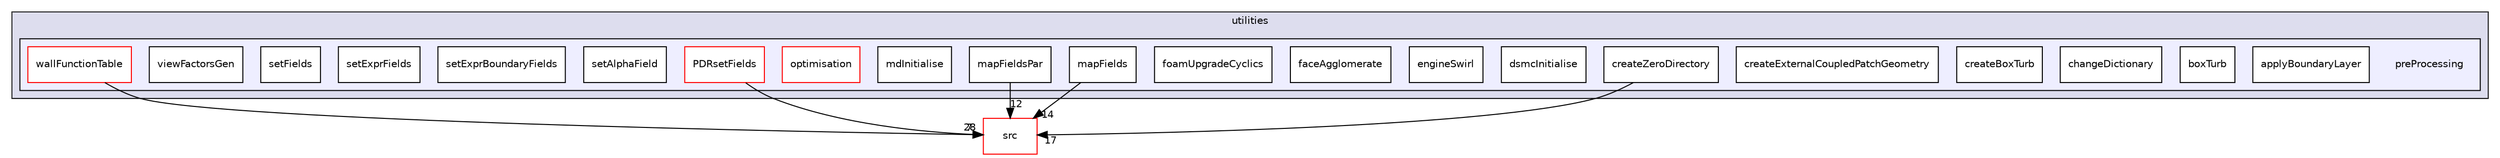 digraph "applications/utilities/preProcessing" {
  bgcolor=transparent;
  compound=true
  node [ fontsize="10", fontname="Helvetica"];
  edge [ labelfontsize="10", labelfontname="Helvetica"];
  subgraph clusterdir_a740ba71acc8f57051af57c325cf1aa6 {
    graph [ bgcolor="#ddddee", pencolor="black", label="utilities" fontname="Helvetica", fontsize="10", URL="dir_a740ba71acc8f57051af57c325cf1aa6.html"]
  subgraph clusterdir_2cb9088fcfa5d85f3ea0b5a37d6be287 {
    graph [ bgcolor="#eeeeff", pencolor="black", label="" URL="dir_2cb9088fcfa5d85f3ea0b5a37d6be287.html"];
    dir_2cb9088fcfa5d85f3ea0b5a37d6be287 [shape=plaintext label="preProcessing"];
    dir_7140ce77d58c8df42cb3016e38c7312a [shape=box label="applyBoundaryLayer" color="black" fillcolor="white" style="filled" URL="dir_7140ce77d58c8df42cb3016e38c7312a.html"];
    dir_e63be396e33f4fbe80cf953628dc8086 [shape=box label="boxTurb" color="black" fillcolor="white" style="filled" URL="dir_e63be396e33f4fbe80cf953628dc8086.html"];
    dir_310104130f5f27b77dba0d6636b230e4 [shape=box label="changeDictionary" color="black" fillcolor="white" style="filled" URL="dir_310104130f5f27b77dba0d6636b230e4.html"];
    dir_92515add03015028a9c7491828f534f7 [shape=box label="createBoxTurb" color="black" fillcolor="white" style="filled" URL="dir_92515add03015028a9c7491828f534f7.html"];
    dir_a5dcb1ffeab3d97395a3f875d8f257db [shape=box label="createExternalCoupledPatchGeometry" color="black" fillcolor="white" style="filled" URL="dir_a5dcb1ffeab3d97395a3f875d8f257db.html"];
    dir_4016818d012746744bce215fa5cb2f67 [shape=box label="createZeroDirectory" color="black" fillcolor="white" style="filled" URL="dir_4016818d012746744bce215fa5cb2f67.html"];
    dir_c158c268b59c4e5aa7fcc687e78d11c5 [shape=box label="dsmcInitialise" color="black" fillcolor="white" style="filled" URL="dir_c158c268b59c4e5aa7fcc687e78d11c5.html"];
    dir_13172ea0d4d26378874af07e1692ae3d [shape=box label="engineSwirl" color="black" fillcolor="white" style="filled" URL="dir_13172ea0d4d26378874af07e1692ae3d.html"];
    dir_612ab37c2e0d8163bc69721ec021af34 [shape=box label="faceAgglomerate" color="black" fillcolor="white" style="filled" URL="dir_612ab37c2e0d8163bc69721ec021af34.html"];
    dir_8478ec309155dfd90413f6dbcc5213e3 [shape=box label="foamUpgradeCyclics" color="black" fillcolor="white" style="filled" URL="dir_8478ec309155dfd90413f6dbcc5213e3.html"];
    dir_d26617a7d33d39153578b0353f3a825e [shape=box label="mapFields" color="black" fillcolor="white" style="filled" URL="dir_d26617a7d33d39153578b0353f3a825e.html"];
    dir_bf9fc5b98f770b69ecd899908c553cda [shape=box label="mapFieldsPar" color="black" fillcolor="white" style="filled" URL="dir_bf9fc5b98f770b69ecd899908c553cda.html"];
    dir_04b3648d91b11fefdf800213de686322 [shape=box label="mdInitialise" color="black" fillcolor="white" style="filled" URL="dir_04b3648d91b11fefdf800213de686322.html"];
    dir_bec8fca8dae9d57ccc8f5a08ee98b161 [shape=box label="optimisation" color="red" fillcolor="white" style="filled" URL="dir_bec8fca8dae9d57ccc8f5a08ee98b161.html"];
    dir_62c1f2ea793705ad762ee0cf89b1a0d6 [shape=box label="PDRsetFields" color="red" fillcolor="white" style="filled" URL="dir_62c1f2ea793705ad762ee0cf89b1a0d6.html"];
    dir_73654214466ce8ef065d22d1d42d6e67 [shape=box label="setAlphaField" color="black" fillcolor="white" style="filled" URL="dir_73654214466ce8ef065d22d1d42d6e67.html"];
    dir_5255327e313ac1e21195d97b7b4c1924 [shape=box label="setExprBoundaryFields" color="black" fillcolor="white" style="filled" URL="dir_5255327e313ac1e21195d97b7b4c1924.html"];
    dir_f156895bb5f61eca843d9cf19be3d4fa [shape=box label="setExprFields" color="black" fillcolor="white" style="filled" URL="dir_f156895bb5f61eca843d9cf19be3d4fa.html"];
    dir_d006ba65fcbdd061b7be916f308f49a4 [shape=box label="setFields" color="black" fillcolor="white" style="filled" URL="dir_d006ba65fcbdd061b7be916f308f49a4.html"];
    dir_ca683ed4d325474578cdfb0340d1c3f5 [shape=box label="viewFactorsGen" color="black" fillcolor="white" style="filled" URL="dir_ca683ed4d325474578cdfb0340d1c3f5.html"];
    dir_2bff761b90451d3e5a5395d4816ecc83 [shape=box label="wallFunctionTable" color="red" fillcolor="white" style="filled" URL="dir_2bff761b90451d3e5a5395d4816ecc83.html"];
  }
  }
  dir_68267d1309a1af8e8297ef4c3efbcdba [shape=box label="src" color="red" URL="dir_68267d1309a1af8e8297ef4c3efbcdba.html"];
  dir_2bff761b90451d3e5a5395d4816ecc83->dir_68267d1309a1af8e8297ef4c3efbcdba [headlabel="7", labeldistance=1.5 headhref="dir_000458_000499.html"];
  dir_62c1f2ea793705ad762ee0cf89b1a0d6->dir_68267d1309a1af8e8297ef4c3efbcdba [headlabel="28", labeldistance=1.5 headhref="dir_000451_000499.html"];
  dir_bf9fc5b98f770b69ecd899908c553cda->dir_68267d1309a1af8e8297ef4c3efbcdba [headlabel="12", labeldistance=1.5 headhref="dir_000365_000499.html"];
  dir_4016818d012746744bce215fa5cb2f67->dir_68267d1309a1af8e8297ef4c3efbcdba [headlabel="17", labeldistance=1.5 headhref="dir_000443_000499.html"];
  dir_d26617a7d33d39153578b0353f3a825e->dir_68267d1309a1af8e8297ef4c3efbcdba [headlabel="14", labeldistance=1.5 headhref="dir_000364_000499.html"];
}
